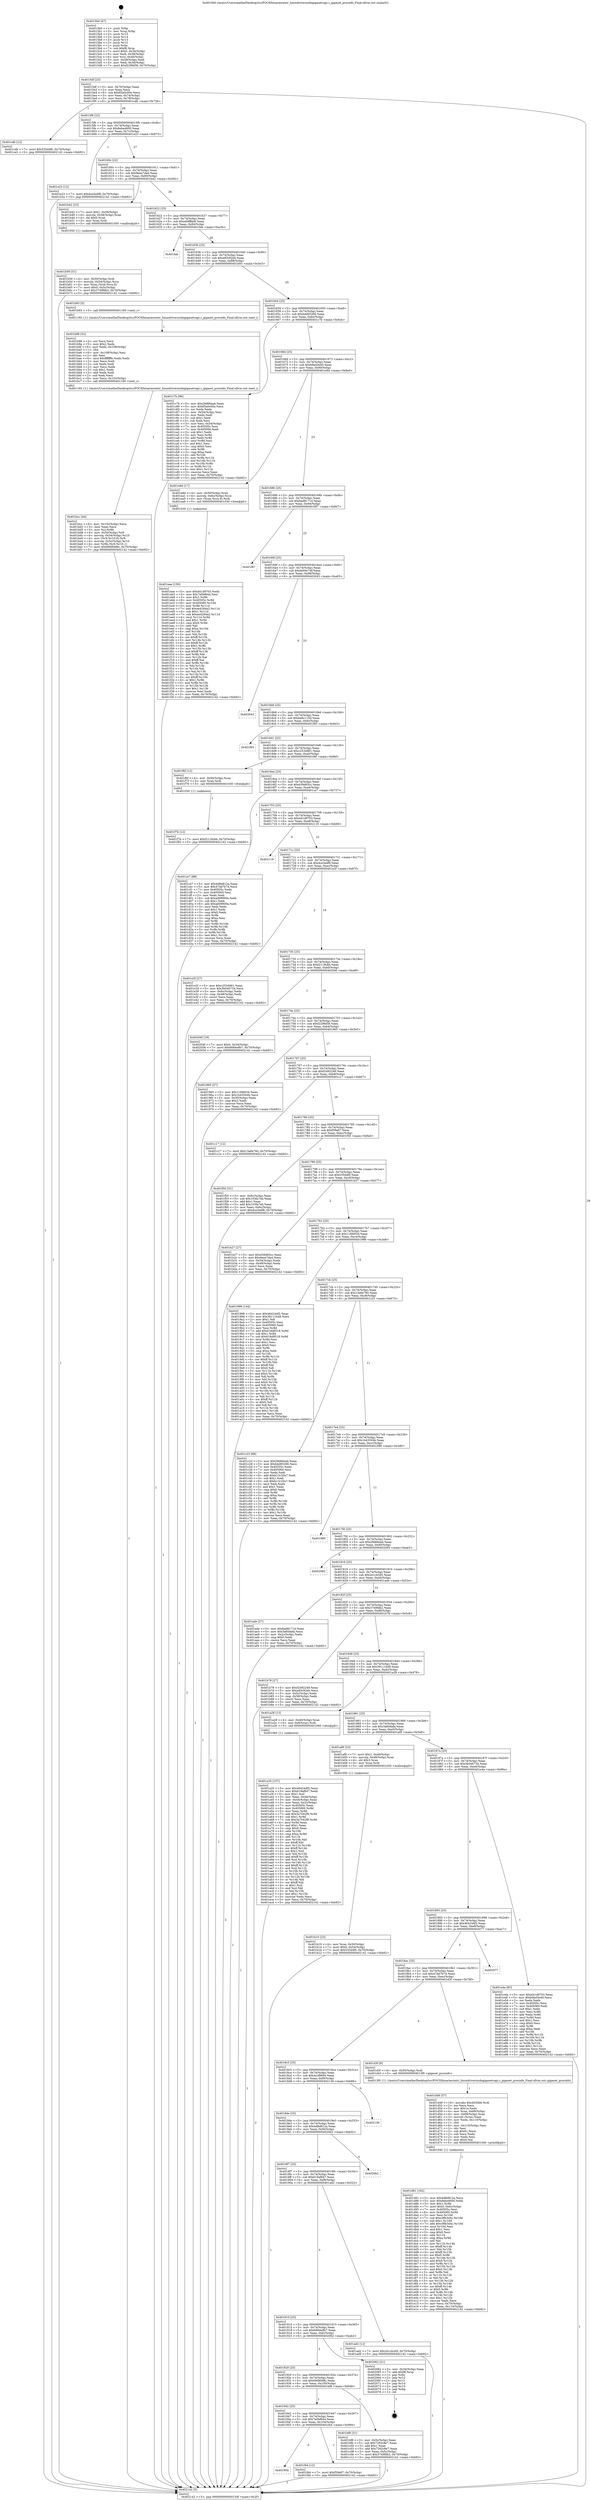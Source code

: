 digraph "0x4015b0" {
  label = "0x4015b0 (/mnt/c/Users/mathe/Desktop/tcc/POCII/binaries/extr_linuxdriversisdngigasetcapi.c_gigaset_procinfo_Final-ollvm.out::main(0))"
  labelloc = "t"
  node[shape=record]

  Entry [label="",width=0.3,height=0.3,shape=circle,fillcolor=black,style=filled]
  "0x4015df" [label="{
     0x4015df [23]\l
     | [instrs]\l
     &nbsp;&nbsp;0x4015df \<+3\>: mov -0x70(%rbp),%eax\l
     &nbsp;&nbsp;0x4015e2 \<+2\>: mov %eax,%ecx\l
     &nbsp;&nbsp;0x4015e4 \<+6\>: sub $0x85a0c00e,%ecx\l
     &nbsp;&nbsp;0x4015ea \<+3\>: mov %eax,-0x74(%rbp)\l
     &nbsp;&nbsp;0x4015ed \<+3\>: mov %ecx,-0x78(%rbp)\l
     &nbsp;&nbsp;0x4015f0 \<+6\>: je 0000000000401cdb \<main+0x72b\>\l
  }"]
  "0x401cdb" [label="{
     0x401cdb [12]\l
     | [instrs]\l
     &nbsp;&nbsp;0x401cdb \<+7\>: movl $0x535d4f0,-0x70(%rbp)\l
     &nbsp;&nbsp;0x401ce2 \<+5\>: jmp 0000000000402142 \<main+0xb92\>\l
  }"]
  "0x4015f6" [label="{
     0x4015f6 [22]\l
     | [instrs]\l
     &nbsp;&nbsp;0x4015f6 \<+5\>: jmp 00000000004015fb \<main+0x4b\>\l
     &nbsp;&nbsp;0x4015fb \<+3\>: mov -0x74(%rbp),%eax\l
     &nbsp;&nbsp;0x4015fe \<+5\>: sub $0x8eba4600,%eax\l
     &nbsp;&nbsp;0x401603 \<+3\>: mov %eax,-0x7c(%rbp)\l
     &nbsp;&nbsp;0x401606 \<+6\>: je 0000000000401e23 \<main+0x873\>\l
  }"]
  Exit [label="",width=0.3,height=0.3,shape=circle,fillcolor=black,style=filled,peripheries=2]
  "0x401e23" [label="{
     0x401e23 [12]\l
     | [instrs]\l
     &nbsp;&nbsp;0x401e23 \<+7\>: movl $0xdce3edf8,-0x70(%rbp)\l
     &nbsp;&nbsp;0x401e2a \<+5\>: jmp 0000000000402142 \<main+0xb92\>\l
  }"]
  "0x40160c" [label="{
     0x40160c [22]\l
     | [instrs]\l
     &nbsp;&nbsp;0x40160c \<+5\>: jmp 0000000000401611 \<main+0x61\>\l
     &nbsp;&nbsp;0x401611 \<+3\>: mov -0x74(%rbp),%eax\l
     &nbsp;&nbsp;0x401614 \<+5\>: sub $0x9eee7da4,%eax\l
     &nbsp;&nbsp;0x401619 \<+3\>: mov %eax,-0x80(%rbp)\l
     &nbsp;&nbsp;0x40161c \<+6\>: je 0000000000401b42 \<main+0x592\>\l
  }"]
  "0x401f7b" [label="{
     0x401f7b [12]\l
     | [instrs]\l
     &nbsp;&nbsp;0x401f7b \<+7\>: movl $0xf2118cbb,-0x70(%rbp)\l
     &nbsp;&nbsp;0x401f82 \<+5\>: jmp 0000000000402142 \<main+0xb92\>\l
  }"]
  "0x401b42" [label="{
     0x401b42 [23]\l
     | [instrs]\l
     &nbsp;&nbsp;0x401b42 \<+7\>: movl $0x1,-0x58(%rbp)\l
     &nbsp;&nbsp;0x401b49 \<+4\>: movslq -0x58(%rbp),%rax\l
     &nbsp;&nbsp;0x401b4d \<+4\>: shl $0x0,%rax\l
     &nbsp;&nbsp;0x401b51 \<+3\>: mov %rax,%rdi\l
     &nbsp;&nbsp;0x401b54 \<+5\>: call 0000000000401050 \<malloc@plt\>\l
     | [calls]\l
     &nbsp;&nbsp;0x401050 \{1\} (unknown)\l
  }"]
  "0x401622" [label="{
     0x401622 [25]\l
     | [instrs]\l
     &nbsp;&nbsp;0x401622 \<+5\>: jmp 0000000000401627 \<main+0x77\>\l
     &nbsp;&nbsp;0x401627 \<+3\>: mov -0x74(%rbp),%eax\l
     &nbsp;&nbsp;0x40162a \<+5\>: sub $0xa69ffbb8,%eax\l
     &nbsp;&nbsp;0x40162f \<+6\>: mov %eax,-0x84(%rbp)\l
     &nbsp;&nbsp;0x401635 \<+6\>: je 0000000000401feb \<main+0xa3b\>\l
  }"]
  "0x40195b" [label="{
     0x40195b\l
  }", style=dashed]
  "0x401feb" [label="{
     0x401feb\l
  }", style=dashed]
  "0x40163b" [label="{
     0x40163b [25]\l
     | [instrs]\l
     &nbsp;&nbsp;0x40163b \<+5\>: jmp 0000000000401640 \<main+0x90\>\l
     &nbsp;&nbsp;0x401640 \<+3\>: mov -0x74(%rbp),%eax\l
     &nbsp;&nbsp;0x401643 \<+5\>: sub $0xa83c92eb,%eax\l
     &nbsp;&nbsp;0x401648 \<+6\>: mov %eax,-0x88(%rbp)\l
     &nbsp;&nbsp;0x40164e \<+6\>: je 0000000000401b93 \<main+0x5e3\>\l
  }"]
  "0x401f44" [label="{
     0x401f44 [12]\l
     | [instrs]\l
     &nbsp;&nbsp;0x401f44 \<+7\>: movl $0xf59e87,-0x70(%rbp)\l
     &nbsp;&nbsp;0x401f4b \<+5\>: jmp 0000000000402142 \<main+0xb92\>\l
  }"]
  "0x401b93" [label="{
     0x401b93 [5]\l
     | [instrs]\l
     &nbsp;&nbsp;0x401b93 \<+5\>: call 0000000000401160 \<next_i\>\l
     | [calls]\l
     &nbsp;&nbsp;0x401160 \{1\} (/mnt/c/Users/mathe/Desktop/tcc/POCII/binaries/extr_linuxdriversisdngigasetcapi.c_gigaset_procinfo_Final-ollvm.out::next_i)\l
  }"]
  "0x401654" [label="{
     0x401654 [25]\l
     | [instrs]\l
     &nbsp;&nbsp;0x401654 \<+5\>: jmp 0000000000401659 \<main+0xa9\>\l
     &nbsp;&nbsp;0x401659 \<+3\>: mov -0x74(%rbp),%eax\l
     &nbsp;&nbsp;0x40165c \<+5\>: sub $0xb4d65266,%eax\l
     &nbsp;&nbsp;0x401661 \<+6\>: mov %eax,-0x8c(%rbp)\l
     &nbsp;&nbsp;0x401667 \<+6\>: je 0000000000401c7b \<main+0x6cb\>\l
  }"]
  "0x401eae" [label="{
     0x401eae [150]\l
     | [instrs]\l
     &nbsp;&nbsp;0x401eae \<+5\>: mov $0xd41d9703,%edx\l
     &nbsp;&nbsp;0x401eb3 \<+5\>: mov $0x7e0bf644,%esi\l
     &nbsp;&nbsp;0x401eb8 \<+3\>: mov $0x1,%r8b\l
     &nbsp;&nbsp;0x401ebb \<+8\>: mov 0x40505c,%r9d\l
     &nbsp;&nbsp;0x401ec3 \<+8\>: mov 0x405060,%r10d\l
     &nbsp;&nbsp;0x401ecb \<+3\>: mov %r9d,%r11d\l
     &nbsp;&nbsp;0x401ece \<+7\>: add $0xee4284a2,%r11d\l
     &nbsp;&nbsp;0x401ed5 \<+4\>: sub $0x1,%r11d\l
     &nbsp;&nbsp;0x401ed9 \<+7\>: sub $0xee4284a2,%r11d\l
     &nbsp;&nbsp;0x401ee0 \<+4\>: imul %r11d,%r9d\l
     &nbsp;&nbsp;0x401ee4 \<+4\>: and $0x1,%r9d\l
     &nbsp;&nbsp;0x401ee8 \<+4\>: cmp $0x0,%r9d\l
     &nbsp;&nbsp;0x401eec \<+3\>: sete %bl\l
     &nbsp;&nbsp;0x401eef \<+4\>: cmp $0xa,%r10d\l
     &nbsp;&nbsp;0x401ef3 \<+4\>: setl %r14b\l
     &nbsp;&nbsp;0x401ef7 \<+3\>: mov %bl,%r15b\l
     &nbsp;&nbsp;0x401efa \<+4\>: xor $0xff,%r15b\l
     &nbsp;&nbsp;0x401efe \<+3\>: mov %r14b,%r12b\l
     &nbsp;&nbsp;0x401f01 \<+4\>: xor $0xff,%r12b\l
     &nbsp;&nbsp;0x401f05 \<+4\>: xor $0x1,%r8b\l
     &nbsp;&nbsp;0x401f09 \<+3\>: mov %r15b,%r13b\l
     &nbsp;&nbsp;0x401f0c \<+4\>: and $0xff,%r13b\l
     &nbsp;&nbsp;0x401f10 \<+3\>: and %r8b,%bl\l
     &nbsp;&nbsp;0x401f13 \<+3\>: mov %r12b,%al\l
     &nbsp;&nbsp;0x401f16 \<+2\>: and $0xff,%al\l
     &nbsp;&nbsp;0x401f18 \<+3\>: and %r8b,%r14b\l
     &nbsp;&nbsp;0x401f1b \<+3\>: or %bl,%r13b\l
     &nbsp;&nbsp;0x401f1e \<+3\>: or %r14b,%al\l
     &nbsp;&nbsp;0x401f21 \<+3\>: xor %al,%r13b\l
     &nbsp;&nbsp;0x401f24 \<+3\>: or %r12b,%r15b\l
     &nbsp;&nbsp;0x401f27 \<+4\>: xor $0xff,%r15b\l
     &nbsp;&nbsp;0x401f2b \<+4\>: or $0x1,%r8b\l
     &nbsp;&nbsp;0x401f2f \<+3\>: and %r8b,%r15b\l
     &nbsp;&nbsp;0x401f32 \<+3\>: or %r15b,%r13b\l
     &nbsp;&nbsp;0x401f35 \<+4\>: test $0x1,%r13b\l
     &nbsp;&nbsp;0x401f39 \<+3\>: cmovne %esi,%edx\l
     &nbsp;&nbsp;0x401f3c \<+3\>: mov %edx,-0x70(%rbp)\l
     &nbsp;&nbsp;0x401f3f \<+5\>: jmp 0000000000402142 \<main+0xb92\>\l
  }"]
  "0x401c7b" [label="{
     0x401c7b [96]\l
     | [instrs]\l
     &nbsp;&nbsp;0x401c7b \<+5\>: mov $0x28d66eab,%eax\l
     &nbsp;&nbsp;0x401c80 \<+5\>: mov $0x85a0c00e,%ecx\l
     &nbsp;&nbsp;0x401c85 \<+2\>: xor %edx,%edx\l
     &nbsp;&nbsp;0x401c87 \<+3\>: mov -0x54(%rbp),%esi\l
     &nbsp;&nbsp;0x401c8a \<+2\>: mov %edx,%edi\l
     &nbsp;&nbsp;0x401c8c \<+3\>: sub $0x1,%edi\l
     &nbsp;&nbsp;0x401c8f \<+2\>: sub %edi,%esi\l
     &nbsp;&nbsp;0x401c91 \<+3\>: mov %esi,-0x54(%rbp)\l
     &nbsp;&nbsp;0x401c94 \<+7\>: mov 0x40505c,%esi\l
     &nbsp;&nbsp;0x401c9b \<+7\>: mov 0x405060,%edi\l
     &nbsp;&nbsp;0x401ca2 \<+3\>: sub $0x1,%edx\l
     &nbsp;&nbsp;0x401ca5 \<+3\>: mov %esi,%r8d\l
     &nbsp;&nbsp;0x401ca8 \<+3\>: add %edx,%r8d\l
     &nbsp;&nbsp;0x401cab \<+4\>: imul %r8d,%esi\l
     &nbsp;&nbsp;0x401caf \<+3\>: and $0x1,%esi\l
     &nbsp;&nbsp;0x401cb2 \<+3\>: cmp $0x0,%esi\l
     &nbsp;&nbsp;0x401cb5 \<+4\>: sete %r9b\l
     &nbsp;&nbsp;0x401cb9 \<+3\>: cmp $0xa,%edi\l
     &nbsp;&nbsp;0x401cbc \<+4\>: setl %r10b\l
     &nbsp;&nbsp;0x401cc0 \<+3\>: mov %r9b,%r11b\l
     &nbsp;&nbsp;0x401cc3 \<+3\>: and %r10b,%r11b\l
     &nbsp;&nbsp;0x401cc6 \<+3\>: xor %r10b,%r9b\l
     &nbsp;&nbsp;0x401cc9 \<+3\>: or %r9b,%r11b\l
     &nbsp;&nbsp;0x401ccc \<+4\>: test $0x1,%r11b\l
     &nbsp;&nbsp;0x401cd0 \<+3\>: cmovne %ecx,%eax\l
     &nbsp;&nbsp;0x401cd3 \<+3\>: mov %eax,-0x70(%rbp)\l
     &nbsp;&nbsp;0x401cd6 \<+5\>: jmp 0000000000402142 \<main+0xb92\>\l
  }"]
  "0x40166d" [label="{
     0x40166d [25]\l
     | [instrs]\l
     &nbsp;&nbsp;0x40166d \<+5\>: jmp 0000000000401672 \<main+0xc2\>\l
     &nbsp;&nbsp;0x401672 \<+3\>: mov -0x74(%rbp),%eax\l
     &nbsp;&nbsp;0x401675 \<+5\>: sub $0xb9ad3e40,%eax\l
     &nbsp;&nbsp;0x40167a \<+6\>: mov %eax,-0x90(%rbp)\l
     &nbsp;&nbsp;0x401680 \<+6\>: je 0000000000401e9d \<main+0x8ed\>\l
  }"]
  "0x401d81" [label="{
     0x401d81 [162]\l
     | [instrs]\l
     &nbsp;&nbsp;0x401d81 \<+5\>: mov $0x4d8d812a,%ecx\l
     &nbsp;&nbsp;0x401d86 \<+5\>: mov $0x8eba4600,%edx\l
     &nbsp;&nbsp;0x401d8b \<+3\>: mov $0x1,%r8b\l
     &nbsp;&nbsp;0x401d8e \<+7\>: movl $0x0,-0x6c(%rbp)\l
     &nbsp;&nbsp;0x401d95 \<+7\>: mov 0x40505c,%esi\l
     &nbsp;&nbsp;0x401d9c \<+8\>: mov 0x405060,%r9d\l
     &nbsp;&nbsp;0x401da4 \<+3\>: mov %esi,%r10d\l
     &nbsp;&nbsp;0x401da7 \<+7\>: sub $0xc9fb3d4c,%r10d\l
     &nbsp;&nbsp;0x401dae \<+4\>: sub $0x1,%r10d\l
     &nbsp;&nbsp;0x401db2 \<+7\>: add $0xc9fb3d4c,%r10d\l
     &nbsp;&nbsp;0x401db9 \<+4\>: imul %r10d,%esi\l
     &nbsp;&nbsp;0x401dbd \<+3\>: and $0x1,%esi\l
     &nbsp;&nbsp;0x401dc0 \<+3\>: cmp $0x0,%esi\l
     &nbsp;&nbsp;0x401dc3 \<+4\>: sete %r11b\l
     &nbsp;&nbsp;0x401dc7 \<+4\>: cmp $0xa,%r9d\l
     &nbsp;&nbsp;0x401dcb \<+3\>: setl %bl\l
     &nbsp;&nbsp;0x401dce \<+3\>: mov %r11b,%r14b\l
     &nbsp;&nbsp;0x401dd1 \<+4\>: xor $0xff,%r14b\l
     &nbsp;&nbsp;0x401dd5 \<+3\>: mov %bl,%r15b\l
     &nbsp;&nbsp;0x401dd8 \<+4\>: xor $0xff,%r15b\l
     &nbsp;&nbsp;0x401ddc \<+4\>: xor $0x0,%r8b\l
     &nbsp;&nbsp;0x401de0 \<+3\>: mov %r14b,%r12b\l
     &nbsp;&nbsp;0x401de3 \<+4\>: and $0x0,%r12b\l
     &nbsp;&nbsp;0x401de7 \<+3\>: and %r8b,%r11b\l
     &nbsp;&nbsp;0x401dea \<+3\>: mov %r15b,%r13b\l
     &nbsp;&nbsp;0x401ded \<+4\>: and $0x0,%r13b\l
     &nbsp;&nbsp;0x401df1 \<+3\>: and %r8b,%bl\l
     &nbsp;&nbsp;0x401df4 \<+3\>: or %r11b,%r12b\l
     &nbsp;&nbsp;0x401df7 \<+3\>: or %bl,%r13b\l
     &nbsp;&nbsp;0x401dfa \<+3\>: xor %r13b,%r12b\l
     &nbsp;&nbsp;0x401dfd \<+3\>: or %r15b,%r14b\l
     &nbsp;&nbsp;0x401e00 \<+4\>: xor $0xff,%r14b\l
     &nbsp;&nbsp;0x401e04 \<+4\>: or $0x0,%r8b\l
     &nbsp;&nbsp;0x401e08 \<+3\>: and %r8b,%r14b\l
     &nbsp;&nbsp;0x401e0b \<+3\>: or %r14b,%r12b\l
     &nbsp;&nbsp;0x401e0e \<+4\>: test $0x1,%r12b\l
     &nbsp;&nbsp;0x401e12 \<+3\>: cmovne %edx,%ecx\l
     &nbsp;&nbsp;0x401e15 \<+3\>: mov %ecx,-0x70(%rbp)\l
     &nbsp;&nbsp;0x401e18 \<+6\>: mov %eax,-0x114(%rbp)\l
     &nbsp;&nbsp;0x401e1e \<+5\>: jmp 0000000000402142 \<main+0xb92\>\l
  }"]
  "0x401e9d" [label="{
     0x401e9d [17]\l
     | [instrs]\l
     &nbsp;&nbsp;0x401e9d \<+4\>: mov -0x50(%rbp),%rax\l
     &nbsp;&nbsp;0x401ea1 \<+4\>: movslq -0x6c(%rbp),%rcx\l
     &nbsp;&nbsp;0x401ea5 \<+4\>: mov (%rax,%rcx,8),%rdi\l
     &nbsp;&nbsp;0x401ea9 \<+5\>: call 0000000000401030 \<free@plt\>\l
     | [calls]\l
     &nbsp;&nbsp;0x401030 \{1\} (unknown)\l
  }"]
  "0x401686" [label="{
     0x401686 [25]\l
     | [instrs]\l
     &nbsp;&nbsp;0x401686 \<+5\>: jmp 000000000040168b \<main+0xdb\>\l
     &nbsp;&nbsp;0x40168b \<+3\>: mov -0x74(%rbp),%eax\l
     &nbsp;&nbsp;0x40168e \<+5\>: sub $0xbad8171d,%eax\l
     &nbsp;&nbsp;0x401693 \<+6\>: mov %eax,-0x94(%rbp)\l
     &nbsp;&nbsp;0x401699 \<+6\>: je 0000000000401f87 \<main+0x9d7\>\l
  }"]
  "0x401d48" [label="{
     0x401d48 [57]\l
     | [instrs]\l
     &nbsp;&nbsp;0x401d48 \<+10\>: movabs $0x4030b6,%rdi\l
     &nbsp;&nbsp;0x401d52 \<+2\>: xor %ecx,%ecx\l
     &nbsp;&nbsp;0x401d54 \<+5\>: mov $0x1a,%edx\l
     &nbsp;&nbsp;0x401d59 \<+4\>: mov %rax,-0x68(%rbp)\l
     &nbsp;&nbsp;0x401d5d \<+4\>: mov -0x68(%rbp),%rax\l
     &nbsp;&nbsp;0x401d61 \<+3\>: movsbl (%rax),%eax\l
     &nbsp;&nbsp;0x401d64 \<+6\>: mov %edx,-0x110(%rbp)\l
     &nbsp;&nbsp;0x401d6a \<+1\>: cltd\l
     &nbsp;&nbsp;0x401d6b \<+6\>: mov -0x110(%rbp),%esi\l
     &nbsp;&nbsp;0x401d71 \<+2\>: idiv %esi\l
     &nbsp;&nbsp;0x401d73 \<+3\>: sub $0x61,%ecx\l
     &nbsp;&nbsp;0x401d76 \<+2\>: sub %ecx,%edx\l
     &nbsp;&nbsp;0x401d78 \<+2\>: mov %edx,%esi\l
     &nbsp;&nbsp;0x401d7a \<+2\>: mov $0x0,%al\l
     &nbsp;&nbsp;0x401d7c \<+5\>: call 0000000000401040 \<printf@plt\>\l
     | [calls]\l
     &nbsp;&nbsp;0x401040 \{1\} (unknown)\l
  }"]
  "0x401f87" [label="{
     0x401f87\l
  }", style=dashed]
  "0x40169f" [label="{
     0x40169f [25]\l
     | [instrs]\l
     &nbsp;&nbsp;0x40169f \<+5\>: jmp 00000000004016a4 \<main+0xf4\>\l
     &nbsp;&nbsp;0x4016a4 \<+3\>: mov -0x74(%rbp),%eax\l
     &nbsp;&nbsp;0x4016a7 \<+5\>: sub $0xbb94c7df,%eax\l
     &nbsp;&nbsp;0x4016ac \<+6\>: mov %eax,-0x98(%rbp)\l
     &nbsp;&nbsp;0x4016b2 \<+6\>: je 0000000000402043 \<main+0xa93\>\l
  }"]
  "0x401942" [label="{
     0x401942 [25]\l
     | [instrs]\l
     &nbsp;&nbsp;0x401942 \<+5\>: jmp 0000000000401947 \<main+0x397\>\l
     &nbsp;&nbsp;0x401947 \<+3\>: mov -0x74(%rbp),%eax\l
     &nbsp;&nbsp;0x40194a \<+5\>: sub $0x7e0bf644,%eax\l
     &nbsp;&nbsp;0x40194f \<+6\>: mov %eax,-0x104(%rbp)\l
     &nbsp;&nbsp;0x401955 \<+6\>: je 0000000000401f44 \<main+0x994\>\l
  }"]
  "0x402043" [label="{
     0x402043\l
  }", style=dashed]
  "0x4016b8" [label="{
     0x4016b8 [25]\l
     | [instrs]\l
     &nbsp;&nbsp;0x4016b8 \<+5\>: jmp 00000000004016bd \<main+0x10d\>\l
     &nbsp;&nbsp;0x4016bd \<+3\>: mov -0x74(%rbp),%eax\l
     &nbsp;&nbsp;0x4016c0 \<+5\>: sub $0xbe6c115d,%eax\l
     &nbsp;&nbsp;0x4016c5 \<+6\>: mov %eax,-0x9c(%rbp)\l
     &nbsp;&nbsp;0x4016cb \<+6\>: je 0000000000401f93 \<main+0x9e3\>\l
  }"]
  "0x401bf8" [label="{
     0x401bf8 [31]\l
     | [instrs]\l
     &nbsp;&nbsp;0x401bf8 \<+3\>: mov -0x5c(%rbp),%eax\l
     &nbsp;&nbsp;0x401bfb \<+5\>: sub $0x7292c8e7,%eax\l
     &nbsp;&nbsp;0x401c00 \<+3\>: add $0x1,%eax\l
     &nbsp;&nbsp;0x401c03 \<+5\>: add $0x7292c8e7,%eax\l
     &nbsp;&nbsp;0x401c08 \<+3\>: mov %eax,-0x5c(%rbp)\l
     &nbsp;&nbsp;0x401c0b \<+7\>: movl $0x3749fdb2,-0x70(%rbp)\l
     &nbsp;&nbsp;0x401c12 \<+5\>: jmp 0000000000402142 \<main+0xb92\>\l
  }"]
  "0x401f93" [label="{
     0x401f93\l
  }", style=dashed]
  "0x4016d1" [label="{
     0x4016d1 [25]\l
     | [instrs]\l
     &nbsp;&nbsp;0x4016d1 \<+5\>: jmp 00000000004016d6 \<main+0x126\>\l
     &nbsp;&nbsp;0x4016d6 \<+3\>: mov -0x74(%rbp),%eax\l
     &nbsp;&nbsp;0x4016d9 \<+5\>: sub $0xc2534961,%eax\l
     &nbsp;&nbsp;0x4016de \<+6\>: mov %eax,-0xa0(%rbp)\l
     &nbsp;&nbsp;0x4016e4 \<+6\>: je 0000000000401f6f \<main+0x9bf\>\l
  }"]
  "0x401929" [label="{
     0x401929 [25]\l
     | [instrs]\l
     &nbsp;&nbsp;0x401929 \<+5\>: jmp 000000000040192e \<main+0x37e\>\l
     &nbsp;&nbsp;0x40192e \<+3\>: mov -0x74(%rbp),%eax\l
     &nbsp;&nbsp;0x401931 \<+5\>: sub $0x69d90d8c,%eax\l
     &nbsp;&nbsp;0x401936 \<+6\>: mov %eax,-0x100(%rbp)\l
     &nbsp;&nbsp;0x40193c \<+6\>: je 0000000000401bf8 \<main+0x648\>\l
  }"]
  "0x401f6f" [label="{
     0x401f6f [12]\l
     | [instrs]\l
     &nbsp;&nbsp;0x401f6f \<+4\>: mov -0x50(%rbp),%rax\l
     &nbsp;&nbsp;0x401f73 \<+3\>: mov %rax,%rdi\l
     &nbsp;&nbsp;0x401f76 \<+5\>: call 0000000000401030 \<free@plt\>\l
     | [calls]\l
     &nbsp;&nbsp;0x401030 \{1\} (unknown)\l
  }"]
  "0x4016ea" [label="{
     0x4016ea [25]\l
     | [instrs]\l
     &nbsp;&nbsp;0x4016ea \<+5\>: jmp 00000000004016ef \<main+0x13f\>\l
     &nbsp;&nbsp;0x4016ef \<+3\>: mov -0x74(%rbp),%eax\l
     &nbsp;&nbsp;0x4016f2 \<+5\>: sub $0xd39d65cc,%eax\l
     &nbsp;&nbsp;0x4016f7 \<+6\>: mov %eax,-0xa4(%rbp)\l
     &nbsp;&nbsp;0x4016fd \<+6\>: je 0000000000401ce7 \<main+0x737\>\l
  }"]
  "0x402062" [label="{
     0x402062 [21]\l
     | [instrs]\l
     &nbsp;&nbsp;0x402062 \<+3\>: mov -0x34(%rbp),%eax\l
     &nbsp;&nbsp;0x402065 \<+7\>: add $0xf8,%rsp\l
     &nbsp;&nbsp;0x40206c \<+1\>: pop %rbx\l
     &nbsp;&nbsp;0x40206d \<+2\>: pop %r12\l
     &nbsp;&nbsp;0x40206f \<+2\>: pop %r13\l
     &nbsp;&nbsp;0x402071 \<+2\>: pop %r14\l
     &nbsp;&nbsp;0x402073 \<+2\>: pop %r15\l
     &nbsp;&nbsp;0x402075 \<+1\>: pop %rbp\l
     &nbsp;&nbsp;0x402076 \<+1\>: ret\l
  }"]
  "0x401ce7" [label="{
     0x401ce7 [88]\l
     | [instrs]\l
     &nbsp;&nbsp;0x401ce7 \<+5\>: mov $0x4d8d812a,%eax\l
     &nbsp;&nbsp;0x401cec \<+5\>: mov $0x47dd7b74,%ecx\l
     &nbsp;&nbsp;0x401cf1 \<+7\>: mov 0x40505c,%edx\l
     &nbsp;&nbsp;0x401cf8 \<+7\>: mov 0x405060,%esi\l
     &nbsp;&nbsp;0x401cff \<+2\>: mov %edx,%edi\l
     &nbsp;&nbsp;0x401d01 \<+6\>: sub $0xad09900a,%edi\l
     &nbsp;&nbsp;0x401d07 \<+3\>: sub $0x1,%edi\l
     &nbsp;&nbsp;0x401d0a \<+6\>: add $0xad09900a,%edi\l
     &nbsp;&nbsp;0x401d10 \<+3\>: imul %edi,%edx\l
     &nbsp;&nbsp;0x401d13 \<+3\>: and $0x1,%edx\l
     &nbsp;&nbsp;0x401d16 \<+3\>: cmp $0x0,%edx\l
     &nbsp;&nbsp;0x401d19 \<+4\>: sete %r8b\l
     &nbsp;&nbsp;0x401d1d \<+3\>: cmp $0xa,%esi\l
     &nbsp;&nbsp;0x401d20 \<+4\>: setl %r9b\l
     &nbsp;&nbsp;0x401d24 \<+3\>: mov %r8b,%r10b\l
     &nbsp;&nbsp;0x401d27 \<+3\>: and %r9b,%r10b\l
     &nbsp;&nbsp;0x401d2a \<+3\>: xor %r9b,%r8b\l
     &nbsp;&nbsp;0x401d2d \<+3\>: or %r8b,%r10b\l
     &nbsp;&nbsp;0x401d30 \<+4\>: test $0x1,%r10b\l
     &nbsp;&nbsp;0x401d34 \<+3\>: cmovne %ecx,%eax\l
     &nbsp;&nbsp;0x401d37 \<+3\>: mov %eax,-0x70(%rbp)\l
     &nbsp;&nbsp;0x401d3a \<+5\>: jmp 0000000000402142 \<main+0xb92\>\l
  }"]
  "0x401703" [label="{
     0x401703 [25]\l
     | [instrs]\l
     &nbsp;&nbsp;0x401703 \<+5\>: jmp 0000000000401708 \<main+0x158\>\l
     &nbsp;&nbsp;0x401708 \<+3\>: mov -0x74(%rbp),%eax\l
     &nbsp;&nbsp;0x40170b \<+5\>: sub $0xd41d9703,%eax\l
     &nbsp;&nbsp;0x401710 \<+6\>: mov %eax,-0xa8(%rbp)\l
     &nbsp;&nbsp;0x401716 \<+6\>: je 0000000000402119 \<main+0xb69\>\l
  }"]
  "0x401bcc" [label="{
     0x401bcc [44]\l
     | [instrs]\l
     &nbsp;&nbsp;0x401bcc \<+6\>: mov -0x10c(%rbp),%ecx\l
     &nbsp;&nbsp;0x401bd2 \<+3\>: imul %eax,%ecx\l
     &nbsp;&nbsp;0x401bd5 \<+3\>: mov %cl,%r8b\l
     &nbsp;&nbsp;0x401bd8 \<+4\>: mov -0x50(%rbp),%r9\l
     &nbsp;&nbsp;0x401bdc \<+4\>: movslq -0x54(%rbp),%r10\l
     &nbsp;&nbsp;0x401be0 \<+4\>: mov (%r9,%r10,8),%r9\l
     &nbsp;&nbsp;0x401be4 \<+4\>: movslq -0x5c(%rbp),%r10\l
     &nbsp;&nbsp;0x401be8 \<+4\>: mov %r8b,(%r9,%r10,1)\l
     &nbsp;&nbsp;0x401bec \<+7\>: movl $0x69d90d8c,-0x70(%rbp)\l
     &nbsp;&nbsp;0x401bf3 \<+5\>: jmp 0000000000402142 \<main+0xb92\>\l
  }"]
  "0x402119" [label="{
     0x402119\l
  }", style=dashed]
  "0x40171c" [label="{
     0x40171c [25]\l
     | [instrs]\l
     &nbsp;&nbsp;0x40171c \<+5\>: jmp 0000000000401721 \<main+0x171\>\l
     &nbsp;&nbsp;0x401721 \<+3\>: mov -0x74(%rbp),%eax\l
     &nbsp;&nbsp;0x401724 \<+5\>: sub $0xdce3edf8,%eax\l
     &nbsp;&nbsp;0x401729 \<+6\>: mov %eax,-0xac(%rbp)\l
     &nbsp;&nbsp;0x40172f \<+6\>: je 0000000000401e2f \<main+0x87f\>\l
  }"]
  "0x401b98" [label="{
     0x401b98 [52]\l
     | [instrs]\l
     &nbsp;&nbsp;0x401b98 \<+2\>: xor %ecx,%ecx\l
     &nbsp;&nbsp;0x401b9a \<+5\>: mov $0x2,%edx\l
     &nbsp;&nbsp;0x401b9f \<+6\>: mov %edx,-0x108(%rbp)\l
     &nbsp;&nbsp;0x401ba5 \<+1\>: cltd\l
     &nbsp;&nbsp;0x401ba6 \<+6\>: mov -0x108(%rbp),%esi\l
     &nbsp;&nbsp;0x401bac \<+2\>: idiv %esi\l
     &nbsp;&nbsp;0x401bae \<+6\>: imul $0xfffffffe,%edx,%edx\l
     &nbsp;&nbsp;0x401bb4 \<+2\>: mov %ecx,%edi\l
     &nbsp;&nbsp;0x401bb6 \<+2\>: sub %edx,%edi\l
     &nbsp;&nbsp;0x401bb8 \<+2\>: mov %ecx,%edx\l
     &nbsp;&nbsp;0x401bba \<+3\>: sub $0x1,%edx\l
     &nbsp;&nbsp;0x401bbd \<+2\>: add %edx,%edi\l
     &nbsp;&nbsp;0x401bbf \<+2\>: sub %edi,%ecx\l
     &nbsp;&nbsp;0x401bc1 \<+6\>: mov %ecx,-0x10c(%rbp)\l
     &nbsp;&nbsp;0x401bc7 \<+5\>: call 0000000000401160 \<next_i\>\l
     | [calls]\l
     &nbsp;&nbsp;0x401160 \{1\} (/mnt/c/Users/mathe/Desktop/tcc/POCII/binaries/extr_linuxdriversisdngigasetcapi.c_gigaset_procinfo_Final-ollvm.out::next_i)\l
  }"]
  "0x401e2f" [label="{
     0x401e2f [27]\l
     | [instrs]\l
     &nbsp;&nbsp;0x401e2f \<+5\>: mov $0xc2534961,%eax\l
     &nbsp;&nbsp;0x401e34 \<+5\>: mov $0x3b046734,%ecx\l
     &nbsp;&nbsp;0x401e39 \<+3\>: mov -0x6c(%rbp),%edx\l
     &nbsp;&nbsp;0x401e3c \<+3\>: cmp -0x48(%rbp),%edx\l
     &nbsp;&nbsp;0x401e3f \<+3\>: cmovl %ecx,%eax\l
     &nbsp;&nbsp;0x401e42 \<+3\>: mov %eax,-0x70(%rbp)\l
     &nbsp;&nbsp;0x401e45 \<+5\>: jmp 0000000000402142 \<main+0xb92\>\l
  }"]
  "0x401735" [label="{
     0x401735 [25]\l
     | [instrs]\l
     &nbsp;&nbsp;0x401735 \<+5\>: jmp 000000000040173a \<main+0x18a\>\l
     &nbsp;&nbsp;0x40173a \<+3\>: mov -0x74(%rbp),%eax\l
     &nbsp;&nbsp;0x40173d \<+5\>: sub $0xf2118cbb,%eax\l
     &nbsp;&nbsp;0x401742 \<+6\>: mov %eax,-0xb0(%rbp)\l
     &nbsp;&nbsp;0x401748 \<+6\>: je 000000000040204f \<main+0xa9f\>\l
  }"]
  "0x401b59" [label="{
     0x401b59 [31]\l
     | [instrs]\l
     &nbsp;&nbsp;0x401b59 \<+4\>: mov -0x50(%rbp),%rdi\l
     &nbsp;&nbsp;0x401b5d \<+4\>: movslq -0x54(%rbp),%rcx\l
     &nbsp;&nbsp;0x401b61 \<+4\>: mov %rax,(%rdi,%rcx,8)\l
     &nbsp;&nbsp;0x401b65 \<+7\>: movl $0x0,-0x5c(%rbp)\l
     &nbsp;&nbsp;0x401b6c \<+7\>: movl $0x3749fdb2,-0x70(%rbp)\l
     &nbsp;&nbsp;0x401b73 \<+5\>: jmp 0000000000402142 \<main+0xb92\>\l
  }"]
  "0x40204f" [label="{
     0x40204f [19]\l
     | [instrs]\l
     &nbsp;&nbsp;0x40204f \<+7\>: movl $0x0,-0x34(%rbp)\l
     &nbsp;&nbsp;0x402056 \<+7\>: movl $0x6684e9b7,-0x70(%rbp)\l
     &nbsp;&nbsp;0x40205d \<+5\>: jmp 0000000000402142 \<main+0xb92\>\l
  }"]
  "0x40174e" [label="{
     0x40174e [25]\l
     | [instrs]\l
     &nbsp;&nbsp;0x40174e \<+5\>: jmp 0000000000401753 \<main+0x1a3\>\l
     &nbsp;&nbsp;0x401753 \<+3\>: mov -0x74(%rbp),%eax\l
     &nbsp;&nbsp;0x401756 \<+5\>: sub $0xf22f9d58,%eax\l
     &nbsp;&nbsp;0x40175b \<+6\>: mov %eax,-0xb4(%rbp)\l
     &nbsp;&nbsp;0x401761 \<+6\>: je 0000000000401965 \<main+0x3b5\>\l
  }"]
  "0x401b10" [label="{
     0x401b10 [23]\l
     | [instrs]\l
     &nbsp;&nbsp;0x401b10 \<+4\>: mov %rax,-0x50(%rbp)\l
     &nbsp;&nbsp;0x401b14 \<+7\>: movl $0x0,-0x54(%rbp)\l
     &nbsp;&nbsp;0x401b1b \<+7\>: movl $0x535d4f0,-0x70(%rbp)\l
     &nbsp;&nbsp;0x401b22 \<+5\>: jmp 0000000000402142 \<main+0xb92\>\l
  }"]
  "0x401965" [label="{
     0x401965 [27]\l
     | [instrs]\l
     &nbsp;&nbsp;0x401965 \<+5\>: mov $0x116fd034,%eax\l
     &nbsp;&nbsp;0x40196a \<+5\>: mov $0x1b43504b,%ecx\l
     &nbsp;&nbsp;0x40196f \<+3\>: mov -0x30(%rbp),%edx\l
     &nbsp;&nbsp;0x401972 \<+3\>: cmp $0x2,%edx\l
     &nbsp;&nbsp;0x401975 \<+3\>: cmovne %ecx,%eax\l
     &nbsp;&nbsp;0x401978 \<+3\>: mov %eax,-0x70(%rbp)\l
     &nbsp;&nbsp;0x40197b \<+5\>: jmp 0000000000402142 \<main+0xb92\>\l
  }"]
  "0x401767" [label="{
     0x401767 [25]\l
     | [instrs]\l
     &nbsp;&nbsp;0x401767 \<+5\>: jmp 000000000040176c \<main+0x1bc\>\l
     &nbsp;&nbsp;0x40176c \<+3\>: mov -0x74(%rbp),%eax\l
     &nbsp;&nbsp;0x40176f \<+5\>: sub $0xf2492249,%eax\l
     &nbsp;&nbsp;0x401774 \<+6\>: mov %eax,-0xb8(%rbp)\l
     &nbsp;&nbsp;0x40177a \<+6\>: je 0000000000401c17 \<main+0x667\>\l
  }"]
  "0x402142" [label="{
     0x402142 [5]\l
     | [instrs]\l
     &nbsp;&nbsp;0x402142 \<+5\>: jmp 00000000004015df \<main+0x2f\>\l
  }"]
  "0x4015b0" [label="{
     0x4015b0 [47]\l
     | [instrs]\l
     &nbsp;&nbsp;0x4015b0 \<+1\>: push %rbp\l
     &nbsp;&nbsp;0x4015b1 \<+3\>: mov %rsp,%rbp\l
     &nbsp;&nbsp;0x4015b4 \<+2\>: push %r15\l
     &nbsp;&nbsp;0x4015b6 \<+2\>: push %r14\l
     &nbsp;&nbsp;0x4015b8 \<+2\>: push %r13\l
     &nbsp;&nbsp;0x4015ba \<+2\>: push %r12\l
     &nbsp;&nbsp;0x4015bc \<+1\>: push %rbx\l
     &nbsp;&nbsp;0x4015bd \<+7\>: sub $0xf8,%rsp\l
     &nbsp;&nbsp;0x4015c4 \<+7\>: movl $0x0,-0x34(%rbp)\l
     &nbsp;&nbsp;0x4015cb \<+3\>: mov %edi,-0x38(%rbp)\l
     &nbsp;&nbsp;0x4015ce \<+4\>: mov %rsi,-0x40(%rbp)\l
     &nbsp;&nbsp;0x4015d2 \<+3\>: mov -0x38(%rbp),%edi\l
     &nbsp;&nbsp;0x4015d5 \<+3\>: mov %edi,-0x30(%rbp)\l
     &nbsp;&nbsp;0x4015d8 \<+7\>: movl $0xf22f9d58,-0x70(%rbp)\l
  }"]
  "0x401910" [label="{
     0x401910 [25]\l
     | [instrs]\l
     &nbsp;&nbsp;0x401910 \<+5\>: jmp 0000000000401915 \<main+0x365\>\l
     &nbsp;&nbsp;0x401915 \<+3\>: mov -0x74(%rbp),%eax\l
     &nbsp;&nbsp;0x401918 \<+5\>: sub $0x6684e9b7,%eax\l
     &nbsp;&nbsp;0x40191d \<+6\>: mov %eax,-0xfc(%rbp)\l
     &nbsp;&nbsp;0x401923 \<+6\>: je 0000000000402062 \<main+0xab2\>\l
  }"]
  "0x401c17" [label="{
     0x401c17 [12]\l
     | [instrs]\l
     &nbsp;&nbsp;0x401c17 \<+7\>: movl $0x13a6e760,-0x70(%rbp)\l
     &nbsp;&nbsp;0x401c1e \<+5\>: jmp 0000000000402142 \<main+0xb92\>\l
  }"]
  "0x401780" [label="{
     0x401780 [25]\l
     | [instrs]\l
     &nbsp;&nbsp;0x401780 \<+5\>: jmp 0000000000401785 \<main+0x1d5\>\l
     &nbsp;&nbsp;0x401785 \<+3\>: mov -0x74(%rbp),%eax\l
     &nbsp;&nbsp;0x401788 \<+5\>: sub $0xf59e87,%eax\l
     &nbsp;&nbsp;0x40178d \<+6\>: mov %eax,-0xbc(%rbp)\l
     &nbsp;&nbsp;0x401793 \<+6\>: je 0000000000401f50 \<main+0x9a0\>\l
  }"]
  "0x401ad2" [label="{
     0x401ad2 [12]\l
     | [instrs]\l
     &nbsp;&nbsp;0x401ad2 \<+7\>: movl $0x2e1cb3d5,-0x70(%rbp)\l
     &nbsp;&nbsp;0x401ad9 \<+5\>: jmp 0000000000402142 \<main+0xb92\>\l
  }"]
  "0x401f50" [label="{
     0x401f50 [31]\l
     | [instrs]\l
     &nbsp;&nbsp;0x401f50 \<+3\>: mov -0x6c(%rbp),%eax\l
     &nbsp;&nbsp;0x401f53 \<+5\>: sub $0x103fa7eb,%eax\l
     &nbsp;&nbsp;0x401f58 \<+3\>: add $0x1,%eax\l
     &nbsp;&nbsp;0x401f5b \<+5\>: add $0x103fa7eb,%eax\l
     &nbsp;&nbsp;0x401f60 \<+3\>: mov %eax,-0x6c(%rbp)\l
     &nbsp;&nbsp;0x401f63 \<+7\>: movl $0xdce3edf8,-0x70(%rbp)\l
     &nbsp;&nbsp;0x401f6a \<+5\>: jmp 0000000000402142 \<main+0xb92\>\l
  }"]
  "0x401799" [label="{
     0x401799 [25]\l
     | [instrs]\l
     &nbsp;&nbsp;0x401799 \<+5\>: jmp 000000000040179e \<main+0x1ee\>\l
     &nbsp;&nbsp;0x40179e \<+3\>: mov -0x74(%rbp),%eax\l
     &nbsp;&nbsp;0x4017a1 \<+5\>: sub $0x535d4f0,%eax\l
     &nbsp;&nbsp;0x4017a6 \<+6\>: mov %eax,-0xc0(%rbp)\l
     &nbsp;&nbsp;0x4017ac \<+6\>: je 0000000000401b27 \<main+0x577\>\l
  }"]
  "0x4018f7" [label="{
     0x4018f7 [25]\l
     | [instrs]\l
     &nbsp;&nbsp;0x4018f7 \<+5\>: jmp 00000000004018fc \<main+0x34c\>\l
     &nbsp;&nbsp;0x4018fc \<+3\>: mov -0x74(%rbp),%eax\l
     &nbsp;&nbsp;0x4018ff \<+5\>: sub $0x619af847,%eax\l
     &nbsp;&nbsp;0x401904 \<+6\>: mov %eax,-0xf8(%rbp)\l
     &nbsp;&nbsp;0x40190a \<+6\>: je 0000000000401ad2 \<main+0x522\>\l
  }"]
  "0x401b27" [label="{
     0x401b27 [27]\l
     | [instrs]\l
     &nbsp;&nbsp;0x401b27 \<+5\>: mov $0xd39d65cc,%eax\l
     &nbsp;&nbsp;0x401b2c \<+5\>: mov $0x9eee7da4,%ecx\l
     &nbsp;&nbsp;0x401b31 \<+3\>: mov -0x54(%rbp),%edx\l
     &nbsp;&nbsp;0x401b34 \<+3\>: cmp -0x48(%rbp),%edx\l
     &nbsp;&nbsp;0x401b37 \<+3\>: cmovl %ecx,%eax\l
     &nbsp;&nbsp;0x401b3a \<+3\>: mov %eax,-0x70(%rbp)\l
     &nbsp;&nbsp;0x401b3d \<+5\>: jmp 0000000000402142 \<main+0xb92\>\l
  }"]
  "0x4017b2" [label="{
     0x4017b2 [25]\l
     | [instrs]\l
     &nbsp;&nbsp;0x4017b2 \<+5\>: jmp 00000000004017b7 \<main+0x207\>\l
     &nbsp;&nbsp;0x4017b7 \<+3\>: mov -0x74(%rbp),%eax\l
     &nbsp;&nbsp;0x4017ba \<+5\>: sub $0x116fd034,%eax\l
     &nbsp;&nbsp;0x4017bf \<+6\>: mov %eax,-0xc4(%rbp)\l
     &nbsp;&nbsp;0x4017c5 \<+6\>: je 0000000000401998 \<main+0x3e8\>\l
  }"]
  "0x4020b2" [label="{
     0x4020b2\l
  }", style=dashed]
  "0x401998" [label="{
     0x401998 [144]\l
     | [instrs]\l
     &nbsp;&nbsp;0x401998 \<+5\>: mov $0x464244f2,%eax\l
     &nbsp;&nbsp;0x40199d \<+5\>: mov $0x39111648,%ecx\l
     &nbsp;&nbsp;0x4019a2 \<+2\>: mov $0x1,%dl\l
     &nbsp;&nbsp;0x4019a4 \<+7\>: mov 0x40505c,%esi\l
     &nbsp;&nbsp;0x4019ab \<+7\>: mov 0x405060,%edi\l
     &nbsp;&nbsp;0x4019b2 \<+3\>: mov %esi,%r8d\l
     &nbsp;&nbsp;0x4019b5 \<+7\>: add $0x618d8518,%r8d\l
     &nbsp;&nbsp;0x4019bc \<+4\>: sub $0x1,%r8d\l
     &nbsp;&nbsp;0x4019c0 \<+7\>: sub $0x618d8518,%r8d\l
     &nbsp;&nbsp;0x4019c7 \<+4\>: imul %r8d,%esi\l
     &nbsp;&nbsp;0x4019cb \<+3\>: and $0x1,%esi\l
     &nbsp;&nbsp;0x4019ce \<+3\>: cmp $0x0,%esi\l
     &nbsp;&nbsp;0x4019d1 \<+4\>: sete %r9b\l
     &nbsp;&nbsp;0x4019d5 \<+3\>: cmp $0xa,%edi\l
     &nbsp;&nbsp;0x4019d8 \<+4\>: setl %r10b\l
     &nbsp;&nbsp;0x4019dc \<+3\>: mov %r9b,%r11b\l
     &nbsp;&nbsp;0x4019df \<+4\>: xor $0xff,%r11b\l
     &nbsp;&nbsp;0x4019e3 \<+3\>: mov %r10b,%bl\l
     &nbsp;&nbsp;0x4019e6 \<+3\>: xor $0xff,%bl\l
     &nbsp;&nbsp;0x4019e9 \<+3\>: xor $0x0,%dl\l
     &nbsp;&nbsp;0x4019ec \<+3\>: mov %r11b,%r14b\l
     &nbsp;&nbsp;0x4019ef \<+4\>: and $0x0,%r14b\l
     &nbsp;&nbsp;0x4019f3 \<+3\>: and %dl,%r9b\l
     &nbsp;&nbsp;0x4019f6 \<+3\>: mov %bl,%r15b\l
     &nbsp;&nbsp;0x4019f9 \<+4\>: and $0x0,%r15b\l
     &nbsp;&nbsp;0x4019fd \<+3\>: and %dl,%r10b\l
     &nbsp;&nbsp;0x401a00 \<+3\>: or %r9b,%r14b\l
     &nbsp;&nbsp;0x401a03 \<+3\>: or %r10b,%r15b\l
     &nbsp;&nbsp;0x401a06 \<+3\>: xor %r15b,%r14b\l
     &nbsp;&nbsp;0x401a09 \<+3\>: or %bl,%r11b\l
     &nbsp;&nbsp;0x401a0c \<+4\>: xor $0xff,%r11b\l
     &nbsp;&nbsp;0x401a10 \<+3\>: or $0x0,%dl\l
     &nbsp;&nbsp;0x401a13 \<+3\>: and %dl,%r11b\l
     &nbsp;&nbsp;0x401a16 \<+3\>: or %r11b,%r14b\l
     &nbsp;&nbsp;0x401a19 \<+4\>: test $0x1,%r14b\l
     &nbsp;&nbsp;0x401a1d \<+3\>: cmovne %ecx,%eax\l
     &nbsp;&nbsp;0x401a20 \<+3\>: mov %eax,-0x70(%rbp)\l
     &nbsp;&nbsp;0x401a23 \<+5\>: jmp 0000000000402142 \<main+0xb92\>\l
  }"]
  "0x4017cb" [label="{
     0x4017cb [25]\l
     | [instrs]\l
     &nbsp;&nbsp;0x4017cb \<+5\>: jmp 00000000004017d0 \<main+0x220\>\l
     &nbsp;&nbsp;0x4017d0 \<+3\>: mov -0x74(%rbp),%eax\l
     &nbsp;&nbsp;0x4017d3 \<+5\>: sub $0x13a6e760,%eax\l
     &nbsp;&nbsp;0x4017d8 \<+6\>: mov %eax,-0xc8(%rbp)\l
     &nbsp;&nbsp;0x4017de \<+6\>: je 0000000000401c23 \<main+0x673\>\l
  }"]
  "0x4018de" [label="{
     0x4018de [25]\l
     | [instrs]\l
     &nbsp;&nbsp;0x4018de \<+5\>: jmp 00000000004018e3 \<main+0x333\>\l
     &nbsp;&nbsp;0x4018e3 \<+3\>: mov -0x74(%rbp),%eax\l
     &nbsp;&nbsp;0x4018e6 \<+5\>: sub $0x4d8d812a,%eax\l
     &nbsp;&nbsp;0x4018eb \<+6\>: mov %eax,-0xf4(%rbp)\l
     &nbsp;&nbsp;0x4018f1 \<+6\>: je 00000000004020b2 \<main+0xb02\>\l
  }"]
  "0x401c23" [label="{
     0x401c23 [88]\l
     | [instrs]\l
     &nbsp;&nbsp;0x401c23 \<+5\>: mov $0x28d66eab,%eax\l
     &nbsp;&nbsp;0x401c28 \<+5\>: mov $0xb4d65266,%ecx\l
     &nbsp;&nbsp;0x401c2d \<+7\>: mov 0x40505c,%edx\l
     &nbsp;&nbsp;0x401c34 \<+7\>: mov 0x405060,%esi\l
     &nbsp;&nbsp;0x401c3b \<+2\>: mov %edx,%edi\l
     &nbsp;&nbsp;0x401c3d \<+6\>: add $0xb13c20a7,%edi\l
     &nbsp;&nbsp;0x401c43 \<+3\>: sub $0x1,%edi\l
     &nbsp;&nbsp;0x401c46 \<+6\>: sub $0xb13c20a7,%edi\l
     &nbsp;&nbsp;0x401c4c \<+3\>: imul %edi,%edx\l
     &nbsp;&nbsp;0x401c4f \<+3\>: and $0x1,%edx\l
     &nbsp;&nbsp;0x401c52 \<+3\>: cmp $0x0,%edx\l
     &nbsp;&nbsp;0x401c55 \<+4\>: sete %r8b\l
     &nbsp;&nbsp;0x401c59 \<+3\>: cmp $0xa,%esi\l
     &nbsp;&nbsp;0x401c5c \<+4\>: setl %r9b\l
     &nbsp;&nbsp;0x401c60 \<+3\>: mov %r8b,%r10b\l
     &nbsp;&nbsp;0x401c63 \<+3\>: and %r9b,%r10b\l
     &nbsp;&nbsp;0x401c66 \<+3\>: xor %r9b,%r8b\l
     &nbsp;&nbsp;0x401c69 \<+3\>: or %r8b,%r10b\l
     &nbsp;&nbsp;0x401c6c \<+4\>: test $0x1,%r10b\l
     &nbsp;&nbsp;0x401c70 \<+3\>: cmovne %ecx,%eax\l
     &nbsp;&nbsp;0x401c73 \<+3\>: mov %eax,-0x70(%rbp)\l
     &nbsp;&nbsp;0x401c76 \<+5\>: jmp 0000000000402142 \<main+0xb92\>\l
  }"]
  "0x4017e4" [label="{
     0x4017e4 [25]\l
     | [instrs]\l
     &nbsp;&nbsp;0x4017e4 \<+5\>: jmp 00000000004017e9 \<main+0x239\>\l
     &nbsp;&nbsp;0x4017e9 \<+3\>: mov -0x74(%rbp),%eax\l
     &nbsp;&nbsp;0x4017ec \<+5\>: sub $0x1b43504b,%eax\l
     &nbsp;&nbsp;0x4017f1 \<+6\>: mov %eax,-0xcc(%rbp)\l
     &nbsp;&nbsp;0x4017f7 \<+6\>: je 0000000000401980 \<main+0x3d0\>\l
  }"]
  "0x402136" [label="{
     0x402136\l
  }", style=dashed]
  "0x401980" [label="{
     0x401980\l
  }", style=dashed]
  "0x4017fd" [label="{
     0x4017fd [25]\l
     | [instrs]\l
     &nbsp;&nbsp;0x4017fd \<+5\>: jmp 0000000000401802 \<main+0x252\>\l
     &nbsp;&nbsp;0x401802 \<+3\>: mov -0x74(%rbp),%eax\l
     &nbsp;&nbsp;0x401805 \<+5\>: sub $0x28d66eab,%eax\l
     &nbsp;&nbsp;0x40180a \<+6\>: mov %eax,-0xd0(%rbp)\l
     &nbsp;&nbsp;0x401810 \<+6\>: je 0000000000402093 \<main+0xae3\>\l
  }"]
  "0x4018c5" [label="{
     0x4018c5 [25]\l
     | [instrs]\l
     &nbsp;&nbsp;0x4018c5 \<+5\>: jmp 00000000004018ca \<main+0x31a\>\l
     &nbsp;&nbsp;0x4018ca \<+3\>: mov -0x74(%rbp),%eax\l
     &nbsp;&nbsp;0x4018cd \<+5\>: sub $0x4ccf9604,%eax\l
     &nbsp;&nbsp;0x4018d2 \<+6\>: mov %eax,-0xf0(%rbp)\l
     &nbsp;&nbsp;0x4018d8 \<+6\>: je 0000000000402136 \<main+0xb86\>\l
  }"]
  "0x402093" [label="{
     0x402093\l
  }", style=dashed]
  "0x401816" [label="{
     0x401816 [25]\l
     | [instrs]\l
     &nbsp;&nbsp;0x401816 \<+5\>: jmp 000000000040181b \<main+0x26b\>\l
     &nbsp;&nbsp;0x40181b \<+3\>: mov -0x74(%rbp),%eax\l
     &nbsp;&nbsp;0x40181e \<+5\>: sub $0x2e1cb3d5,%eax\l
     &nbsp;&nbsp;0x401823 \<+6\>: mov %eax,-0xd4(%rbp)\l
     &nbsp;&nbsp;0x401829 \<+6\>: je 0000000000401ade \<main+0x52e\>\l
  }"]
  "0x401d3f" [label="{
     0x401d3f [9]\l
     | [instrs]\l
     &nbsp;&nbsp;0x401d3f \<+4\>: mov -0x50(%rbp),%rdi\l
     &nbsp;&nbsp;0x401d43 \<+5\>: call 00000000004013f0 \<gigaset_procinfo\>\l
     | [calls]\l
     &nbsp;&nbsp;0x4013f0 \{1\} (/mnt/c/Users/mathe/Desktop/tcc/POCII/binaries/extr_linuxdriversisdngigasetcapi.c_gigaset_procinfo_Final-ollvm.out::gigaset_procinfo)\l
  }"]
  "0x401ade" [label="{
     0x401ade [27]\l
     | [instrs]\l
     &nbsp;&nbsp;0x401ade \<+5\>: mov $0xbad8171d,%eax\l
     &nbsp;&nbsp;0x401ae3 \<+5\>: mov $0x3a60dafa,%ecx\l
     &nbsp;&nbsp;0x401ae8 \<+3\>: mov -0x2c(%rbp),%edx\l
     &nbsp;&nbsp;0x401aeb \<+3\>: cmp $0x0,%edx\l
     &nbsp;&nbsp;0x401aee \<+3\>: cmove %ecx,%eax\l
     &nbsp;&nbsp;0x401af1 \<+3\>: mov %eax,-0x70(%rbp)\l
     &nbsp;&nbsp;0x401af4 \<+5\>: jmp 0000000000402142 \<main+0xb92\>\l
  }"]
  "0x40182f" [label="{
     0x40182f [25]\l
     | [instrs]\l
     &nbsp;&nbsp;0x40182f \<+5\>: jmp 0000000000401834 \<main+0x284\>\l
     &nbsp;&nbsp;0x401834 \<+3\>: mov -0x74(%rbp),%eax\l
     &nbsp;&nbsp;0x401837 \<+5\>: sub $0x3749fdb2,%eax\l
     &nbsp;&nbsp;0x40183c \<+6\>: mov %eax,-0xd8(%rbp)\l
     &nbsp;&nbsp;0x401842 \<+6\>: je 0000000000401b78 \<main+0x5c8\>\l
  }"]
  "0x4018ac" [label="{
     0x4018ac [25]\l
     | [instrs]\l
     &nbsp;&nbsp;0x4018ac \<+5\>: jmp 00000000004018b1 \<main+0x301\>\l
     &nbsp;&nbsp;0x4018b1 \<+3\>: mov -0x74(%rbp),%eax\l
     &nbsp;&nbsp;0x4018b4 \<+5\>: sub $0x47dd7b74,%eax\l
     &nbsp;&nbsp;0x4018b9 \<+6\>: mov %eax,-0xec(%rbp)\l
     &nbsp;&nbsp;0x4018bf \<+6\>: je 0000000000401d3f \<main+0x78f\>\l
  }"]
  "0x401b78" [label="{
     0x401b78 [27]\l
     | [instrs]\l
     &nbsp;&nbsp;0x401b78 \<+5\>: mov $0xf2492249,%eax\l
     &nbsp;&nbsp;0x401b7d \<+5\>: mov $0xa83c92eb,%ecx\l
     &nbsp;&nbsp;0x401b82 \<+3\>: mov -0x5c(%rbp),%edx\l
     &nbsp;&nbsp;0x401b85 \<+3\>: cmp -0x58(%rbp),%edx\l
     &nbsp;&nbsp;0x401b88 \<+3\>: cmovl %ecx,%eax\l
     &nbsp;&nbsp;0x401b8b \<+3\>: mov %eax,-0x70(%rbp)\l
     &nbsp;&nbsp;0x401b8e \<+5\>: jmp 0000000000402142 \<main+0xb92\>\l
  }"]
  "0x401848" [label="{
     0x401848 [25]\l
     | [instrs]\l
     &nbsp;&nbsp;0x401848 \<+5\>: jmp 000000000040184d \<main+0x29d\>\l
     &nbsp;&nbsp;0x40184d \<+3\>: mov -0x74(%rbp),%eax\l
     &nbsp;&nbsp;0x401850 \<+5\>: sub $0x39111648,%eax\l
     &nbsp;&nbsp;0x401855 \<+6\>: mov %eax,-0xdc(%rbp)\l
     &nbsp;&nbsp;0x40185b \<+6\>: je 0000000000401a28 \<main+0x478\>\l
  }"]
  "0x402077" [label="{
     0x402077\l
  }", style=dashed]
  "0x401a28" [label="{
     0x401a28 [13]\l
     | [instrs]\l
     &nbsp;&nbsp;0x401a28 \<+4\>: mov -0x40(%rbp),%rax\l
     &nbsp;&nbsp;0x401a2c \<+4\>: mov 0x8(%rax),%rdi\l
     &nbsp;&nbsp;0x401a30 \<+5\>: call 0000000000401060 \<atoi@plt\>\l
     | [calls]\l
     &nbsp;&nbsp;0x401060 \{1\} (unknown)\l
  }"]
  "0x401861" [label="{
     0x401861 [25]\l
     | [instrs]\l
     &nbsp;&nbsp;0x401861 \<+5\>: jmp 0000000000401866 \<main+0x2b6\>\l
     &nbsp;&nbsp;0x401866 \<+3\>: mov -0x74(%rbp),%eax\l
     &nbsp;&nbsp;0x401869 \<+5\>: sub $0x3a60dafa,%eax\l
     &nbsp;&nbsp;0x40186e \<+6\>: mov %eax,-0xe0(%rbp)\l
     &nbsp;&nbsp;0x401874 \<+6\>: je 0000000000401af9 \<main+0x549\>\l
  }"]
  "0x401a35" [label="{
     0x401a35 [157]\l
     | [instrs]\l
     &nbsp;&nbsp;0x401a35 \<+5\>: mov $0x464244f2,%ecx\l
     &nbsp;&nbsp;0x401a3a \<+5\>: mov $0x619af847,%edx\l
     &nbsp;&nbsp;0x401a3f \<+3\>: mov $0x1,%sil\l
     &nbsp;&nbsp;0x401a42 \<+3\>: mov %eax,-0x44(%rbp)\l
     &nbsp;&nbsp;0x401a45 \<+3\>: mov -0x44(%rbp),%eax\l
     &nbsp;&nbsp;0x401a48 \<+3\>: mov %eax,-0x2c(%rbp)\l
     &nbsp;&nbsp;0x401a4b \<+7\>: mov 0x40505c,%eax\l
     &nbsp;&nbsp;0x401a52 \<+8\>: mov 0x405060,%r8d\l
     &nbsp;&nbsp;0x401a5a \<+3\>: mov %eax,%r9d\l
     &nbsp;&nbsp;0x401a5d \<+7\>: add $0x3a7042f9,%r9d\l
     &nbsp;&nbsp;0x401a64 \<+4\>: sub $0x1,%r9d\l
     &nbsp;&nbsp;0x401a68 \<+7\>: sub $0x3a7042f9,%r9d\l
     &nbsp;&nbsp;0x401a6f \<+4\>: imul %r9d,%eax\l
     &nbsp;&nbsp;0x401a73 \<+3\>: and $0x1,%eax\l
     &nbsp;&nbsp;0x401a76 \<+3\>: cmp $0x0,%eax\l
     &nbsp;&nbsp;0x401a79 \<+4\>: sete %r10b\l
     &nbsp;&nbsp;0x401a7d \<+4\>: cmp $0xa,%r8d\l
     &nbsp;&nbsp;0x401a81 \<+4\>: setl %r11b\l
     &nbsp;&nbsp;0x401a85 \<+3\>: mov %r10b,%bl\l
     &nbsp;&nbsp;0x401a88 \<+3\>: xor $0xff,%bl\l
     &nbsp;&nbsp;0x401a8b \<+3\>: mov %r11b,%r14b\l
     &nbsp;&nbsp;0x401a8e \<+4\>: xor $0xff,%r14b\l
     &nbsp;&nbsp;0x401a92 \<+4\>: xor $0x1,%sil\l
     &nbsp;&nbsp;0x401a96 \<+3\>: mov %bl,%r15b\l
     &nbsp;&nbsp;0x401a99 \<+4\>: and $0xff,%r15b\l
     &nbsp;&nbsp;0x401a9d \<+3\>: and %sil,%r10b\l
     &nbsp;&nbsp;0x401aa0 \<+3\>: mov %r14b,%r12b\l
     &nbsp;&nbsp;0x401aa3 \<+4\>: and $0xff,%r12b\l
     &nbsp;&nbsp;0x401aa7 \<+3\>: and %sil,%r11b\l
     &nbsp;&nbsp;0x401aaa \<+3\>: or %r10b,%r15b\l
     &nbsp;&nbsp;0x401aad \<+3\>: or %r11b,%r12b\l
     &nbsp;&nbsp;0x401ab0 \<+3\>: xor %r12b,%r15b\l
     &nbsp;&nbsp;0x401ab3 \<+3\>: or %r14b,%bl\l
     &nbsp;&nbsp;0x401ab6 \<+3\>: xor $0xff,%bl\l
     &nbsp;&nbsp;0x401ab9 \<+4\>: or $0x1,%sil\l
     &nbsp;&nbsp;0x401abd \<+3\>: and %sil,%bl\l
     &nbsp;&nbsp;0x401ac0 \<+3\>: or %bl,%r15b\l
     &nbsp;&nbsp;0x401ac3 \<+4\>: test $0x1,%r15b\l
     &nbsp;&nbsp;0x401ac7 \<+3\>: cmovne %edx,%ecx\l
     &nbsp;&nbsp;0x401aca \<+3\>: mov %ecx,-0x70(%rbp)\l
     &nbsp;&nbsp;0x401acd \<+5\>: jmp 0000000000402142 \<main+0xb92\>\l
  }"]
  "0x401893" [label="{
     0x401893 [25]\l
     | [instrs]\l
     &nbsp;&nbsp;0x401893 \<+5\>: jmp 0000000000401898 \<main+0x2e8\>\l
     &nbsp;&nbsp;0x401898 \<+3\>: mov -0x74(%rbp),%eax\l
     &nbsp;&nbsp;0x40189b \<+5\>: sub $0x464244f2,%eax\l
     &nbsp;&nbsp;0x4018a0 \<+6\>: mov %eax,-0xe8(%rbp)\l
     &nbsp;&nbsp;0x4018a6 \<+6\>: je 0000000000402077 \<main+0xac7\>\l
  }"]
  "0x401af9" [label="{
     0x401af9 [23]\l
     | [instrs]\l
     &nbsp;&nbsp;0x401af9 \<+7\>: movl $0x1,-0x48(%rbp)\l
     &nbsp;&nbsp;0x401b00 \<+4\>: movslq -0x48(%rbp),%rax\l
     &nbsp;&nbsp;0x401b04 \<+4\>: shl $0x3,%rax\l
     &nbsp;&nbsp;0x401b08 \<+3\>: mov %rax,%rdi\l
     &nbsp;&nbsp;0x401b0b \<+5\>: call 0000000000401050 \<malloc@plt\>\l
     | [calls]\l
     &nbsp;&nbsp;0x401050 \{1\} (unknown)\l
  }"]
  "0x40187a" [label="{
     0x40187a [25]\l
     | [instrs]\l
     &nbsp;&nbsp;0x40187a \<+5\>: jmp 000000000040187f \<main+0x2cf\>\l
     &nbsp;&nbsp;0x40187f \<+3\>: mov -0x74(%rbp),%eax\l
     &nbsp;&nbsp;0x401882 \<+5\>: sub $0x3b046734,%eax\l
     &nbsp;&nbsp;0x401887 \<+6\>: mov %eax,-0xe4(%rbp)\l
     &nbsp;&nbsp;0x40188d \<+6\>: je 0000000000401e4a \<main+0x89a\>\l
  }"]
  "0x401e4a" [label="{
     0x401e4a [83]\l
     | [instrs]\l
     &nbsp;&nbsp;0x401e4a \<+5\>: mov $0xd41d9703,%eax\l
     &nbsp;&nbsp;0x401e4f \<+5\>: mov $0xb9ad3e40,%ecx\l
     &nbsp;&nbsp;0x401e54 \<+2\>: xor %edx,%edx\l
     &nbsp;&nbsp;0x401e56 \<+7\>: mov 0x40505c,%esi\l
     &nbsp;&nbsp;0x401e5d \<+7\>: mov 0x405060,%edi\l
     &nbsp;&nbsp;0x401e64 \<+3\>: sub $0x1,%edx\l
     &nbsp;&nbsp;0x401e67 \<+3\>: mov %esi,%r8d\l
     &nbsp;&nbsp;0x401e6a \<+3\>: add %edx,%r8d\l
     &nbsp;&nbsp;0x401e6d \<+4\>: imul %r8d,%esi\l
     &nbsp;&nbsp;0x401e71 \<+3\>: and $0x1,%esi\l
     &nbsp;&nbsp;0x401e74 \<+3\>: cmp $0x0,%esi\l
     &nbsp;&nbsp;0x401e77 \<+4\>: sete %r9b\l
     &nbsp;&nbsp;0x401e7b \<+3\>: cmp $0xa,%edi\l
     &nbsp;&nbsp;0x401e7e \<+4\>: setl %r10b\l
     &nbsp;&nbsp;0x401e82 \<+3\>: mov %r9b,%r11b\l
     &nbsp;&nbsp;0x401e85 \<+3\>: and %r10b,%r11b\l
     &nbsp;&nbsp;0x401e88 \<+3\>: xor %r10b,%r9b\l
     &nbsp;&nbsp;0x401e8b \<+3\>: or %r9b,%r11b\l
     &nbsp;&nbsp;0x401e8e \<+4\>: test $0x1,%r11b\l
     &nbsp;&nbsp;0x401e92 \<+3\>: cmovne %ecx,%eax\l
     &nbsp;&nbsp;0x401e95 \<+3\>: mov %eax,-0x70(%rbp)\l
     &nbsp;&nbsp;0x401e98 \<+5\>: jmp 0000000000402142 \<main+0xb92\>\l
  }"]
  Entry -> "0x4015b0" [label=" 1"]
  "0x4015df" -> "0x401cdb" [label=" 1"]
  "0x4015df" -> "0x4015f6" [label=" 28"]
  "0x402062" -> Exit [label=" 1"]
  "0x4015f6" -> "0x401e23" [label=" 1"]
  "0x4015f6" -> "0x40160c" [label=" 27"]
  "0x40204f" -> "0x402142" [label=" 1"]
  "0x40160c" -> "0x401b42" [label=" 1"]
  "0x40160c" -> "0x401622" [label=" 26"]
  "0x401f7b" -> "0x402142" [label=" 1"]
  "0x401622" -> "0x401feb" [label=" 0"]
  "0x401622" -> "0x40163b" [label=" 26"]
  "0x401f6f" -> "0x401f7b" [label=" 1"]
  "0x40163b" -> "0x401b93" [label=" 1"]
  "0x40163b" -> "0x401654" [label=" 25"]
  "0x401f50" -> "0x402142" [label=" 1"]
  "0x401654" -> "0x401c7b" [label=" 1"]
  "0x401654" -> "0x40166d" [label=" 24"]
  "0x401942" -> "0x40195b" [label=" 0"]
  "0x40166d" -> "0x401e9d" [label=" 1"]
  "0x40166d" -> "0x401686" [label=" 23"]
  "0x401942" -> "0x401f44" [label=" 1"]
  "0x401686" -> "0x401f87" [label=" 0"]
  "0x401686" -> "0x40169f" [label=" 23"]
  "0x401f44" -> "0x402142" [label=" 1"]
  "0x40169f" -> "0x402043" [label=" 0"]
  "0x40169f" -> "0x4016b8" [label=" 23"]
  "0x401eae" -> "0x402142" [label=" 1"]
  "0x4016b8" -> "0x401f93" [label=" 0"]
  "0x4016b8" -> "0x4016d1" [label=" 23"]
  "0x401e9d" -> "0x401eae" [label=" 1"]
  "0x4016d1" -> "0x401f6f" [label=" 1"]
  "0x4016d1" -> "0x4016ea" [label=" 22"]
  "0x401e2f" -> "0x402142" [label=" 2"]
  "0x4016ea" -> "0x401ce7" [label=" 1"]
  "0x4016ea" -> "0x401703" [label=" 21"]
  "0x401e23" -> "0x402142" [label=" 1"]
  "0x401703" -> "0x402119" [label=" 0"]
  "0x401703" -> "0x40171c" [label=" 21"]
  "0x401d48" -> "0x401d81" [label=" 1"]
  "0x40171c" -> "0x401e2f" [label=" 2"]
  "0x40171c" -> "0x401735" [label=" 19"]
  "0x401d3f" -> "0x401d48" [label=" 1"]
  "0x401735" -> "0x40204f" [label=" 1"]
  "0x401735" -> "0x40174e" [label=" 18"]
  "0x401ce7" -> "0x402142" [label=" 1"]
  "0x40174e" -> "0x401965" [label=" 1"]
  "0x40174e" -> "0x401767" [label=" 17"]
  "0x401965" -> "0x402142" [label=" 1"]
  "0x4015b0" -> "0x4015df" [label=" 1"]
  "0x402142" -> "0x4015df" [label=" 28"]
  "0x401cdb" -> "0x402142" [label=" 1"]
  "0x401767" -> "0x401c17" [label=" 1"]
  "0x401767" -> "0x401780" [label=" 16"]
  "0x401c7b" -> "0x402142" [label=" 1"]
  "0x401780" -> "0x401f50" [label=" 1"]
  "0x401780" -> "0x401799" [label=" 15"]
  "0x401c23" -> "0x402142" [label=" 1"]
  "0x401799" -> "0x401b27" [label=" 2"]
  "0x401799" -> "0x4017b2" [label=" 13"]
  "0x401bf8" -> "0x402142" [label=" 1"]
  "0x4017b2" -> "0x401998" [label=" 1"]
  "0x4017b2" -> "0x4017cb" [label=" 12"]
  "0x401998" -> "0x402142" [label=" 1"]
  "0x401929" -> "0x401942" [label=" 1"]
  "0x4017cb" -> "0x401c23" [label=" 1"]
  "0x4017cb" -> "0x4017e4" [label=" 11"]
  "0x401e4a" -> "0x402142" [label=" 1"]
  "0x4017e4" -> "0x401980" [label=" 0"]
  "0x4017e4" -> "0x4017fd" [label=" 11"]
  "0x401910" -> "0x401929" [label=" 2"]
  "0x4017fd" -> "0x402093" [label=" 0"]
  "0x4017fd" -> "0x401816" [label=" 11"]
  "0x401d81" -> "0x402142" [label=" 1"]
  "0x401816" -> "0x401ade" [label=" 1"]
  "0x401816" -> "0x40182f" [label=" 10"]
  "0x401bcc" -> "0x402142" [label=" 1"]
  "0x40182f" -> "0x401b78" [label=" 2"]
  "0x40182f" -> "0x401848" [label=" 8"]
  "0x401b93" -> "0x401b98" [label=" 1"]
  "0x401848" -> "0x401a28" [label=" 1"]
  "0x401848" -> "0x401861" [label=" 7"]
  "0x401a28" -> "0x401a35" [label=" 1"]
  "0x401a35" -> "0x402142" [label=" 1"]
  "0x401b78" -> "0x402142" [label=" 2"]
  "0x401861" -> "0x401af9" [label=" 1"]
  "0x401861" -> "0x40187a" [label=" 6"]
  "0x401b42" -> "0x401b59" [label=" 1"]
  "0x40187a" -> "0x401e4a" [label=" 1"]
  "0x40187a" -> "0x401893" [label=" 5"]
  "0x401b59" -> "0x402142" [label=" 1"]
  "0x401893" -> "0x402077" [label=" 0"]
  "0x401893" -> "0x4018ac" [label=" 5"]
  "0x401b98" -> "0x401bcc" [label=" 1"]
  "0x4018ac" -> "0x401d3f" [label=" 1"]
  "0x4018ac" -> "0x4018c5" [label=" 4"]
  "0x401910" -> "0x402062" [label=" 1"]
  "0x4018c5" -> "0x402136" [label=" 0"]
  "0x4018c5" -> "0x4018de" [label=" 4"]
  "0x401929" -> "0x401bf8" [label=" 1"]
  "0x4018de" -> "0x4020b2" [label=" 0"]
  "0x4018de" -> "0x4018f7" [label=" 4"]
  "0x401c17" -> "0x402142" [label=" 1"]
  "0x4018f7" -> "0x401ad2" [label=" 1"]
  "0x4018f7" -> "0x401910" [label=" 3"]
  "0x401ad2" -> "0x402142" [label=" 1"]
  "0x401ade" -> "0x402142" [label=" 1"]
  "0x401af9" -> "0x401b10" [label=" 1"]
  "0x401b10" -> "0x402142" [label=" 1"]
  "0x401b27" -> "0x402142" [label=" 2"]
}
